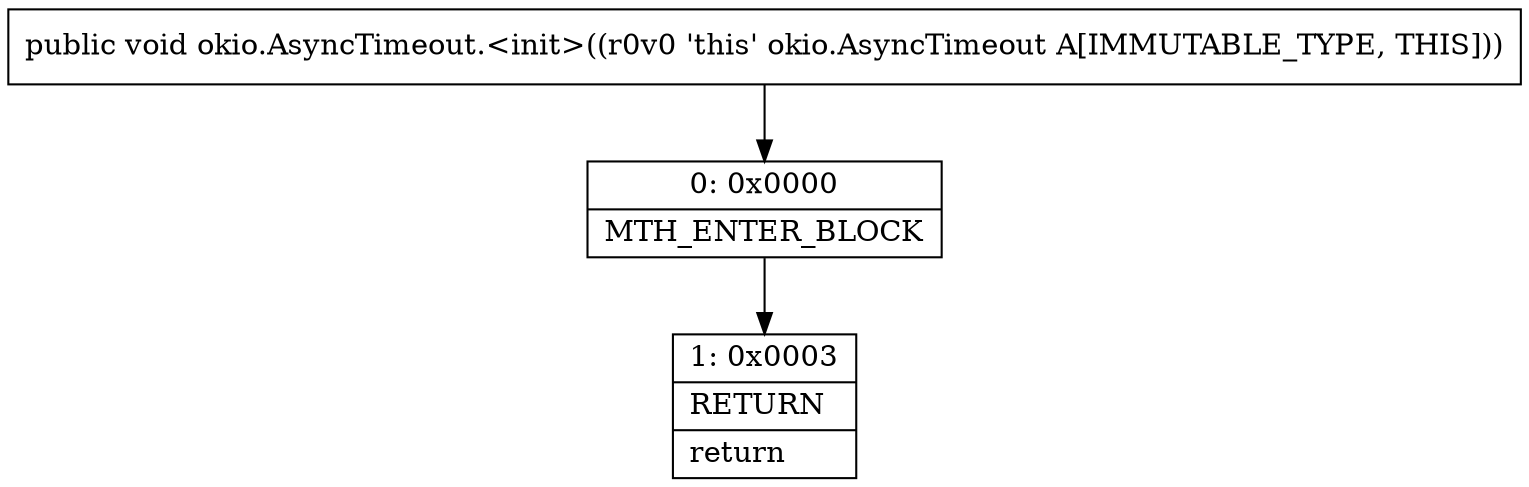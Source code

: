 digraph "CFG forokio.AsyncTimeout.\<init\>()V" {
Node_0 [shape=record,label="{0\:\ 0x0000|MTH_ENTER_BLOCK\l}"];
Node_1 [shape=record,label="{1\:\ 0x0003|RETURN\l|return\l}"];
MethodNode[shape=record,label="{public void okio.AsyncTimeout.\<init\>((r0v0 'this' okio.AsyncTimeout A[IMMUTABLE_TYPE, THIS])) }"];
MethodNode -> Node_0;
Node_0 -> Node_1;
}

